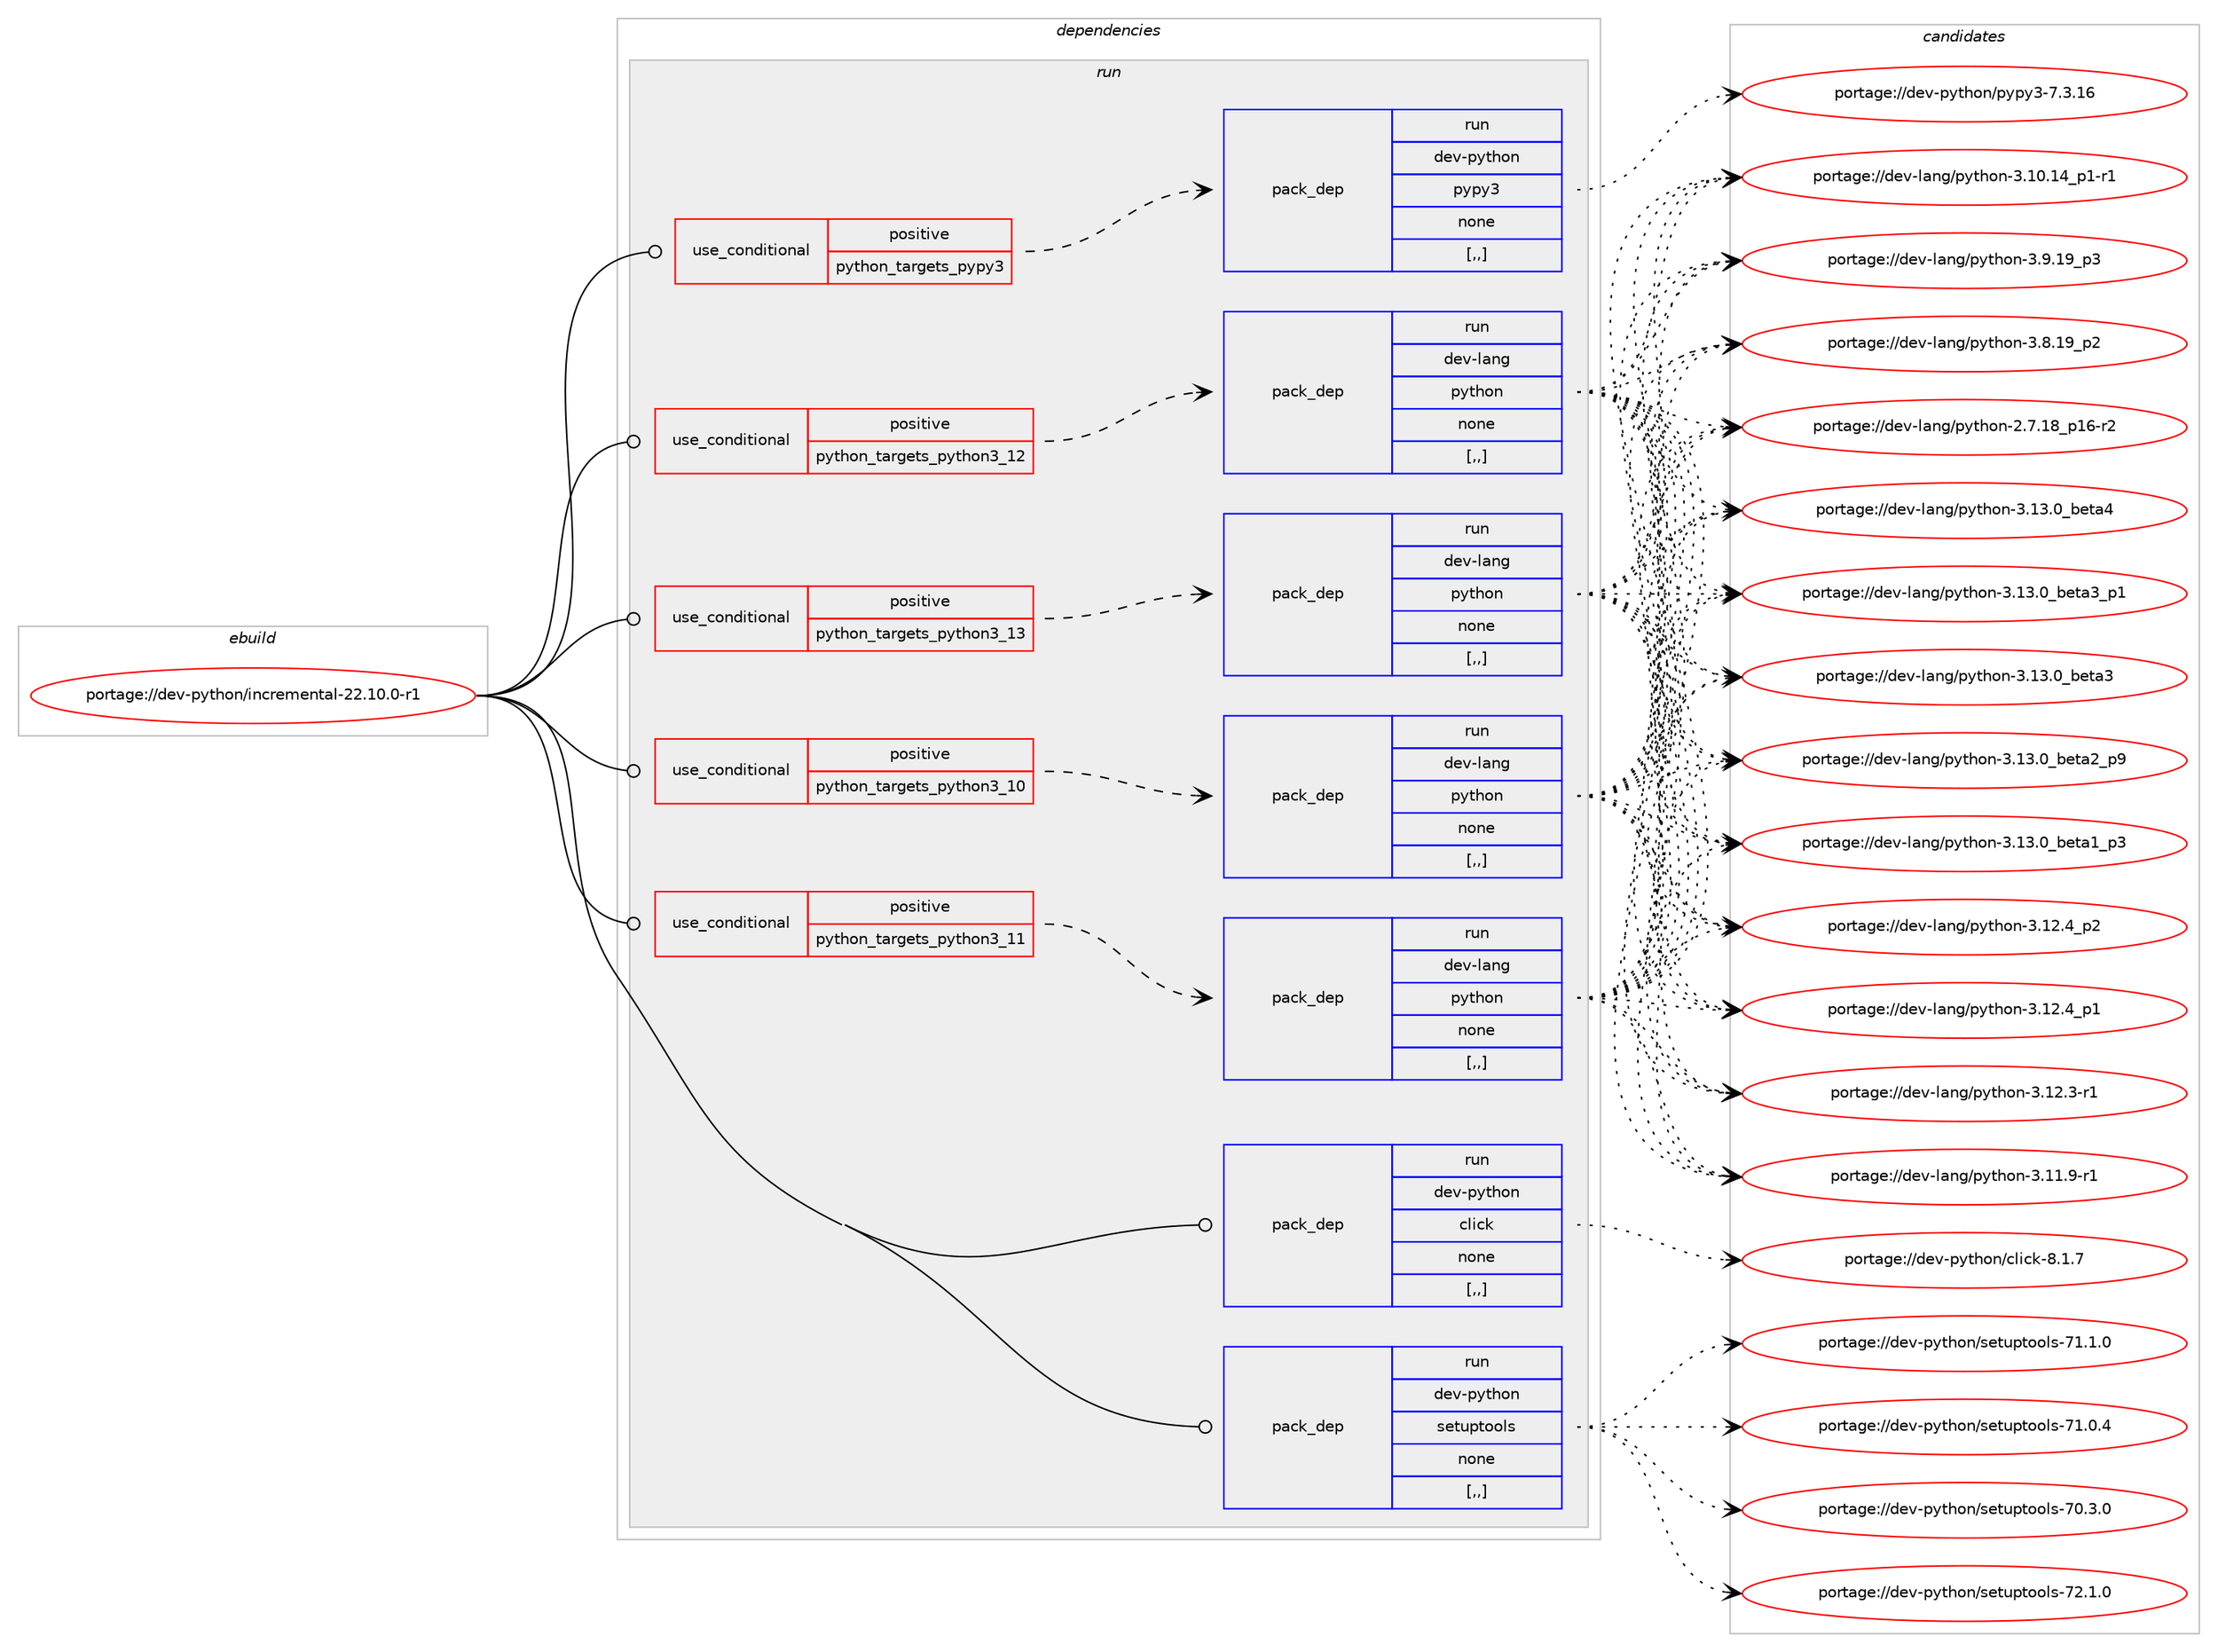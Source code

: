 digraph prolog {

# *************
# Graph options
# *************

newrank=true;
concentrate=true;
compound=true;
graph [rankdir=LR,fontname=Helvetica,fontsize=10,ranksep=1.5];#, ranksep=2.5, nodesep=0.2];
edge  [arrowhead=vee];
node  [fontname=Helvetica,fontsize=10];

# **********
# The ebuild
# **********

subgraph cluster_leftcol {
color=gray;
label=<<i>ebuild</i>>;
id [label="portage://dev-python/incremental-22.10.0-r1", color=red, width=4, href="../dev-python/incremental-22.10.0-r1.svg"];
}

# ****************
# The dependencies
# ****************

subgraph cluster_midcol {
color=gray;
label=<<i>dependencies</i>>;
subgraph cluster_compile {
fillcolor="#eeeeee";
style=filled;
label=<<i>compile</i>>;
}
subgraph cluster_compileandrun {
fillcolor="#eeeeee";
style=filled;
label=<<i>compile and run</i>>;
}
subgraph cluster_run {
fillcolor="#eeeeee";
style=filled;
label=<<i>run</i>>;
subgraph cond33651 {
dependency148499 [label=<<TABLE BORDER="0" CELLBORDER="1" CELLSPACING="0" CELLPADDING="4"><TR><TD ROWSPAN="3" CELLPADDING="10">use_conditional</TD></TR><TR><TD>positive</TD></TR><TR><TD>python_targets_pypy3</TD></TR></TABLE>>, shape=none, color=red];
subgraph pack113599 {
dependency148500 [label=<<TABLE BORDER="0" CELLBORDER="1" CELLSPACING="0" CELLPADDING="4" WIDTH="220"><TR><TD ROWSPAN="6" CELLPADDING="30">pack_dep</TD></TR><TR><TD WIDTH="110">run</TD></TR><TR><TD>dev-python</TD></TR><TR><TD>pypy3</TD></TR><TR><TD>none</TD></TR><TR><TD>[,,]</TD></TR></TABLE>>, shape=none, color=blue];
}
dependency148499:e -> dependency148500:w [weight=20,style="dashed",arrowhead="vee"];
}
id:e -> dependency148499:w [weight=20,style="solid",arrowhead="odot"];
subgraph cond33652 {
dependency148501 [label=<<TABLE BORDER="0" CELLBORDER="1" CELLSPACING="0" CELLPADDING="4"><TR><TD ROWSPAN="3" CELLPADDING="10">use_conditional</TD></TR><TR><TD>positive</TD></TR><TR><TD>python_targets_python3_10</TD></TR></TABLE>>, shape=none, color=red];
subgraph pack113600 {
dependency148502 [label=<<TABLE BORDER="0" CELLBORDER="1" CELLSPACING="0" CELLPADDING="4" WIDTH="220"><TR><TD ROWSPAN="6" CELLPADDING="30">pack_dep</TD></TR><TR><TD WIDTH="110">run</TD></TR><TR><TD>dev-lang</TD></TR><TR><TD>python</TD></TR><TR><TD>none</TD></TR><TR><TD>[,,]</TD></TR></TABLE>>, shape=none, color=blue];
}
dependency148501:e -> dependency148502:w [weight=20,style="dashed",arrowhead="vee"];
}
id:e -> dependency148501:w [weight=20,style="solid",arrowhead="odot"];
subgraph cond33653 {
dependency148503 [label=<<TABLE BORDER="0" CELLBORDER="1" CELLSPACING="0" CELLPADDING="4"><TR><TD ROWSPAN="3" CELLPADDING="10">use_conditional</TD></TR><TR><TD>positive</TD></TR><TR><TD>python_targets_python3_11</TD></TR></TABLE>>, shape=none, color=red];
subgraph pack113601 {
dependency148504 [label=<<TABLE BORDER="0" CELLBORDER="1" CELLSPACING="0" CELLPADDING="4" WIDTH="220"><TR><TD ROWSPAN="6" CELLPADDING="30">pack_dep</TD></TR><TR><TD WIDTH="110">run</TD></TR><TR><TD>dev-lang</TD></TR><TR><TD>python</TD></TR><TR><TD>none</TD></TR><TR><TD>[,,]</TD></TR></TABLE>>, shape=none, color=blue];
}
dependency148503:e -> dependency148504:w [weight=20,style="dashed",arrowhead="vee"];
}
id:e -> dependency148503:w [weight=20,style="solid",arrowhead="odot"];
subgraph cond33654 {
dependency148505 [label=<<TABLE BORDER="0" CELLBORDER="1" CELLSPACING="0" CELLPADDING="4"><TR><TD ROWSPAN="3" CELLPADDING="10">use_conditional</TD></TR><TR><TD>positive</TD></TR><TR><TD>python_targets_python3_12</TD></TR></TABLE>>, shape=none, color=red];
subgraph pack113602 {
dependency148506 [label=<<TABLE BORDER="0" CELLBORDER="1" CELLSPACING="0" CELLPADDING="4" WIDTH="220"><TR><TD ROWSPAN="6" CELLPADDING="30">pack_dep</TD></TR><TR><TD WIDTH="110">run</TD></TR><TR><TD>dev-lang</TD></TR><TR><TD>python</TD></TR><TR><TD>none</TD></TR><TR><TD>[,,]</TD></TR></TABLE>>, shape=none, color=blue];
}
dependency148505:e -> dependency148506:w [weight=20,style="dashed",arrowhead="vee"];
}
id:e -> dependency148505:w [weight=20,style="solid",arrowhead="odot"];
subgraph cond33655 {
dependency148507 [label=<<TABLE BORDER="0" CELLBORDER="1" CELLSPACING="0" CELLPADDING="4"><TR><TD ROWSPAN="3" CELLPADDING="10">use_conditional</TD></TR><TR><TD>positive</TD></TR><TR><TD>python_targets_python3_13</TD></TR></TABLE>>, shape=none, color=red];
subgraph pack113603 {
dependency148508 [label=<<TABLE BORDER="0" CELLBORDER="1" CELLSPACING="0" CELLPADDING="4" WIDTH="220"><TR><TD ROWSPAN="6" CELLPADDING="30">pack_dep</TD></TR><TR><TD WIDTH="110">run</TD></TR><TR><TD>dev-lang</TD></TR><TR><TD>python</TD></TR><TR><TD>none</TD></TR><TR><TD>[,,]</TD></TR></TABLE>>, shape=none, color=blue];
}
dependency148507:e -> dependency148508:w [weight=20,style="dashed",arrowhead="vee"];
}
id:e -> dependency148507:w [weight=20,style="solid",arrowhead="odot"];
subgraph pack113604 {
dependency148509 [label=<<TABLE BORDER="0" CELLBORDER="1" CELLSPACING="0" CELLPADDING="4" WIDTH="220"><TR><TD ROWSPAN="6" CELLPADDING="30">pack_dep</TD></TR><TR><TD WIDTH="110">run</TD></TR><TR><TD>dev-python</TD></TR><TR><TD>click</TD></TR><TR><TD>none</TD></TR><TR><TD>[,,]</TD></TR></TABLE>>, shape=none, color=blue];
}
id:e -> dependency148509:w [weight=20,style="solid",arrowhead="odot"];
subgraph pack113605 {
dependency148510 [label=<<TABLE BORDER="0" CELLBORDER="1" CELLSPACING="0" CELLPADDING="4" WIDTH="220"><TR><TD ROWSPAN="6" CELLPADDING="30">pack_dep</TD></TR><TR><TD WIDTH="110">run</TD></TR><TR><TD>dev-python</TD></TR><TR><TD>setuptools</TD></TR><TR><TD>none</TD></TR><TR><TD>[,,]</TD></TR></TABLE>>, shape=none, color=blue];
}
id:e -> dependency148510:w [weight=20,style="solid",arrowhead="odot"];
}
}

# **************
# The candidates
# **************

subgraph cluster_choices {
rank=same;
color=gray;
label=<<i>candidates</i>>;

subgraph choice113599 {
color=black;
nodesep=1;
choice10010111845112121116104111110471121211121215145554651464954 [label="portage://dev-python/pypy3-7.3.16", color=red, width=4,href="../dev-python/pypy3-7.3.16.svg"];
dependency148500:e -> choice10010111845112121116104111110471121211121215145554651464954:w [style=dotted,weight="100"];
}
subgraph choice113600 {
color=black;
nodesep=1;
choice1001011184510897110103471121211161041111104551464951464895981011169752 [label="portage://dev-lang/python-3.13.0_beta4", color=red, width=4,href="../dev-lang/python-3.13.0_beta4.svg"];
choice10010111845108971101034711212111610411111045514649514648959810111697519511249 [label="portage://dev-lang/python-3.13.0_beta3_p1", color=red, width=4,href="../dev-lang/python-3.13.0_beta3_p1.svg"];
choice1001011184510897110103471121211161041111104551464951464895981011169751 [label="portage://dev-lang/python-3.13.0_beta3", color=red, width=4,href="../dev-lang/python-3.13.0_beta3.svg"];
choice10010111845108971101034711212111610411111045514649514648959810111697509511257 [label="portage://dev-lang/python-3.13.0_beta2_p9", color=red, width=4,href="../dev-lang/python-3.13.0_beta2_p9.svg"];
choice10010111845108971101034711212111610411111045514649514648959810111697499511251 [label="portage://dev-lang/python-3.13.0_beta1_p3", color=red, width=4,href="../dev-lang/python-3.13.0_beta1_p3.svg"];
choice100101118451089711010347112121116104111110455146495046529511250 [label="portage://dev-lang/python-3.12.4_p2", color=red, width=4,href="../dev-lang/python-3.12.4_p2.svg"];
choice100101118451089711010347112121116104111110455146495046529511249 [label="portage://dev-lang/python-3.12.4_p1", color=red, width=4,href="../dev-lang/python-3.12.4_p1.svg"];
choice100101118451089711010347112121116104111110455146495046514511449 [label="portage://dev-lang/python-3.12.3-r1", color=red, width=4,href="../dev-lang/python-3.12.3-r1.svg"];
choice100101118451089711010347112121116104111110455146494946574511449 [label="portage://dev-lang/python-3.11.9-r1", color=red, width=4,href="../dev-lang/python-3.11.9-r1.svg"];
choice100101118451089711010347112121116104111110455146494846495295112494511449 [label="portage://dev-lang/python-3.10.14_p1-r1", color=red, width=4,href="../dev-lang/python-3.10.14_p1-r1.svg"];
choice100101118451089711010347112121116104111110455146574649579511251 [label="portage://dev-lang/python-3.9.19_p3", color=red, width=4,href="../dev-lang/python-3.9.19_p3.svg"];
choice100101118451089711010347112121116104111110455146564649579511250 [label="portage://dev-lang/python-3.8.19_p2", color=red, width=4,href="../dev-lang/python-3.8.19_p2.svg"];
choice100101118451089711010347112121116104111110455046554649569511249544511450 [label="portage://dev-lang/python-2.7.18_p16-r2", color=red, width=4,href="../dev-lang/python-2.7.18_p16-r2.svg"];
dependency148502:e -> choice1001011184510897110103471121211161041111104551464951464895981011169752:w [style=dotted,weight="100"];
dependency148502:e -> choice10010111845108971101034711212111610411111045514649514648959810111697519511249:w [style=dotted,weight="100"];
dependency148502:e -> choice1001011184510897110103471121211161041111104551464951464895981011169751:w [style=dotted,weight="100"];
dependency148502:e -> choice10010111845108971101034711212111610411111045514649514648959810111697509511257:w [style=dotted,weight="100"];
dependency148502:e -> choice10010111845108971101034711212111610411111045514649514648959810111697499511251:w [style=dotted,weight="100"];
dependency148502:e -> choice100101118451089711010347112121116104111110455146495046529511250:w [style=dotted,weight="100"];
dependency148502:e -> choice100101118451089711010347112121116104111110455146495046529511249:w [style=dotted,weight="100"];
dependency148502:e -> choice100101118451089711010347112121116104111110455146495046514511449:w [style=dotted,weight="100"];
dependency148502:e -> choice100101118451089711010347112121116104111110455146494946574511449:w [style=dotted,weight="100"];
dependency148502:e -> choice100101118451089711010347112121116104111110455146494846495295112494511449:w [style=dotted,weight="100"];
dependency148502:e -> choice100101118451089711010347112121116104111110455146574649579511251:w [style=dotted,weight="100"];
dependency148502:e -> choice100101118451089711010347112121116104111110455146564649579511250:w [style=dotted,weight="100"];
dependency148502:e -> choice100101118451089711010347112121116104111110455046554649569511249544511450:w [style=dotted,weight="100"];
}
subgraph choice113601 {
color=black;
nodesep=1;
choice1001011184510897110103471121211161041111104551464951464895981011169752 [label="portage://dev-lang/python-3.13.0_beta4", color=red, width=4,href="../dev-lang/python-3.13.0_beta4.svg"];
choice10010111845108971101034711212111610411111045514649514648959810111697519511249 [label="portage://dev-lang/python-3.13.0_beta3_p1", color=red, width=4,href="../dev-lang/python-3.13.0_beta3_p1.svg"];
choice1001011184510897110103471121211161041111104551464951464895981011169751 [label="portage://dev-lang/python-3.13.0_beta3", color=red, width=4,href="../dev-lang/python-3.13.0_beta3.svg"];
choice10010111845108971101034711212111610411111045514649514648959810111697509511257 [label="portage://dev-lang/python-3.13.0_beta2_p9", color=red, width=4,href="../dev-lang/python-3.13.0_beta2_p9.svg"];
choice10010111845108971101034711212111610411111045514649514648959810111697499511251 [label="portage://dev-lang/python-3.13.0_beta1_p3", color=red, width=4,href="../dev-lang/python-3.13.0_beta1_p3.svg"];
choice100101118451089711010347112121116104111110455146495046529511250 [label="portage://dev-lang/python-3.12.4_p2", color=red, width=4,href="../dev-lang/python-3.12.4_p2.svg"];
choice100101118451089711010347112121116104111110455146495046529511249 [label="portage://dev-lang/python-3.12.4_p1", color=red, width=4,href="../dev-lang/python-3.12.4_p1.svg"];
choice100101118451089711010347112121116104111110455146495046514511449 [label="portage://dev-lang/python-3.12.3-r1", color=red, width=4,href="../dev-lang/python-3.12.3-r1.svg"];
choice100101118451089711010347112121116104111110455146494946574511449 [label="portage://dev-lang/python-3.11.9-r1", color=red, width=4,href="../dev-lang/python-3.11.9-r1.svg"];
choice100101118451089711010347112121116104111110455146494846495295112494511449 [label="portage://dev-lang/python-3.10.14_p1-r1", color=red, width=4,href="../dev-lang/python-3.10.14_p1-r1.svg"];
choice100101118451089711010347112121116104111110455146574649579511251 [label="portage://dev-lang/python-3.9.19_p3", color=red, width=4,href="../dev-lang/python-3.9.19_p3.svg"];
choice100101118451089711010347112121116104111110455146564649579511250 [label="portage://dev-lang/python-3.8.19_p2", color=red, width=4,href="../dev-lang/python-3.8.19_p2.svg"];
choice100101118451089711010347112121116104111110455046554649569511249544511450 [label="portage://dev-lang/python-2.7.18_p16-r2", color=red, width=4,href="../dev-lang/python-2.7.18_p16-r2.svg"];
dependency148504:e -> choice1001011184510897110103471121211161041111104551464951464895981011169752:w [style=dotted,weight="100"];
dependency148504:e -> choice10010111845108971101034711212111610411111045514649514648959810111697519511249:w [style=dotted,weight="100"];
dependency148504:e -> choice1001011184510897110103471121211161041111104551464951464895981011169751:w [style=dotted,weight="100"];
dependency148504:e -> choice10010111845108971101034711212111610411111045514649514648959810111697509511257:w [style=dotted,weight="100"];
dependency148504:e -> choice10010111845108971101034711212111610411111045514649514648959810111697499511251:w [style=dotted,weight="100"];
dependency148504:e -> choice100101118451089711010347112121116104111110455146495046529511250:w [style=dotted,weight="100"];
dependency148504:e -> choice100101118451089711010347112121116104111110455146495046529511249:w [style=dotted,weight="100"];
dependency148504:e -> choice100101118451089711010347112121116104111110455146495046514511449:w [style=dotted,weight="100"];
dependency148504:e -> choice100101118451089711010347112121116104111110455146494946574511449:w [style=dotted,weight="100"];
dependency148504:e -> choice100101118451089711010347112121116104111110455146494846495295112494511449:w [style=dotted,weight="100"];
dependency148504:e -> choice100101118451089711010347112121116104111110455146574649579511251:w [style=dotted,weight="100"];
dependency148504:e -> choice100101118451089711010347112121116104111110455146564649579511250:w [style=dotted,weight="100"];
dependency148504:e -> choice100101118451089711010347112121116104111110455046554649569511249544511450:w [style=dotted,weight="100"];
}
subgraph choice113602 {
color=black;
nodesep=1;
choice1001011184510897110103471121211161041111104551464951464895981011169752 [label="portage://dev-lang/python-3.13.0_beta4", color=red, width=4,href="../dev-lang/python-3.13.0_beta4.svg"];
choice10010111845108971101034711212111610411111045514649514648959810111697519511249 [label="portage://dev-lang/python-3.13.0_beta3_p1", color=red, width=4,href="../dev-lang/python-3.13.0_beta3_p1.svg"];
choice1001011184510897110103471121211161041111104551464951464895981011169751 [label="portage://dev-lang/python-3.13.0_beta3", color=red, width=4,href="../dev-lang/python-3.13.0_beta3.svg"];
choice10010111845108971101034711212111610411111045514649514648959810111697509511257 [label="portage://dev-lang/python-3.13.0_beta2_p9", color=red, width=4,href="../dev-lang/python-3.13.0_beta2_p9.svg"];
choice10010111845108971101034711212111610411111045514649514648959810111697499511251 [label="portage://dev-lang/python-3.13.0_beta1_p3", color=red, width=4,href="../dev-lang/python-3.13.0_beta1_p3.svg"];
choice100101118451089711010347112121116104111110455146495046529511250 [label="portage://dev-lang/python-3.12.4_p2", color=red, width=4,href="../dev-lang/python-3.12.4_p2.svg"];
choice100101118451089711010347112121116104111110455146495046529511249 [label="portage://dev-lang/python-3.12.4_p1", color=red, width=4,href="../dev-lang/python-3.12.4_p1.svg"];
choice100101118451089711010347112121116104111110455146495046514511449 [label="portage://dev-lang/python-3.12.3-r1", color=red, width=4,href="../dev-lang/python-3.12.3-r1.svg"];
choice100101118451089711010347112121116104111110455146494946574511449 [label="portage://dev-lang/python-3.11.9-r1", color=red, width=4,href="../dev-lang/python-3.11.9-r1.svg"];
choice100101118451089711010347112121116104111110455146494846495295112494511449 [label="portage://dev-lang/python-3.10.14_p1-r1", color=red, width=4,href="../dev-lang/python-3.10.14_p1-r1.svg"];
choice100101118451089711010347112121116104111110455146574649579511251 [label="portage://dev-lang/python-3.9.19_p3", color=red, width=4,href="../dev-lang/python-3.9.19_p3.svg"];
choice100101118451089711010347112121116104111110455146564649579511250 [label="portage://dev-lang/python-3.8.19_p2", color=red, width=4,href="../dev-lang/python-3.8.19_p2.svg"];
choice100101118451089711010347112121116104111110455046554649569511249544511450 [label="portage://dev-lang/python-2.7.18_p16-r2", color=red, width=4,href="../dev-lang/python-2.7.18_p16-r2.svg"];
dependency148506:e -> choice1001011184510897110103471121211161041111104551464951464895981011169752:w [style=dotted,weight="100"];
dependency148506:e -> choice10010111845108971101034711212111610411111045514649514648959810111697519511249:w [style=dotted,weight="100"];
dependency148506:e -> choice1001011184510897110103471121211161041111104551464951464895981011169751:w [style=dotted,weight="100"];
dependency148506:e -> choice10010111845108971101034711212111610411111045514649514648959810111697509511257:w [style=dotted,weight="100"];
dependency148506:e -> choice10010111845108971101034711212111610411111045514649514648959810111697499511251:w [style=dotted,weight="100"];
dependency148506:e -> choice100101118451089711010347112121116104111110455146495046529511250:w [style=dotted,weight="100"];
dependency148506:e -> choice100101118451089711010347112121116104111110455146495046529511249:w [style=dotted,weight="100"];
dependency148506:e -> choice100101118451089711010347112121116104111110455146495046514511449:w [style=dotted,weight="100"];
dependency148506:e -> choice100101118451089711010347112121116104111110455146494946574511449:w [style=dotted,weight="100"];
dependency148506:e -> choice100101118451089711010347112121116104111110455146494846495295112494511449:w [style=dotted,weight="100"];
dependency148506:e -> choice100101118451089711010347112121116104111110455146574649579511251:w [style=dotted,weight="100"];
dependency148506:e -> choice100101118451089711010347112121116104111110455146564649579511250:w [style=dotted,weight="100"];
dependency148506:e -> choice100101118451089711010347112121116104111110455046554649569511249544511450:w [style=dotted,weight="100"];
}
subgraph choice113603 {
color=black;
nodesep=1;
choice1001011184510897110103471121211161041111104551464951464895981011169752 [label="portage://dev-lang/python-3.13.0_beta4", color=red, width=4,href="../dev-lang/python-3.13.0_beta4.svg"];
choice10010111845108971101034711212111610411111045514649514648959810111697519511249 [label="portage://dev-lang/python-3.13.0_beta3_p1", color=red, width=4,href="../dev-lang/python-3.13.0_beta3_p1.svg"];
choice1001011184510897110103471121211161041111104551464951464895981011169751 [label="portage://dev-lang/python-3.13.0_beta3", color=red, width=4,href="../dev-lang/python-3.13.0_beta3.svg"];
choice10010111845108971101034711212111610411111045514649514648959810111697509511257 [label="portage://dev-lang/python-3.13.0_beta2_p9", color=red, width=4,href="../dev-lang/python-3.13.0_beta2_p9.svg"];
choice10010111845108971101034711212111610411111045514649514648959810111697499511251 [label="portage://dev-lang/python-3.13.0_beta1_p3", color=red, width=4,href="../dev-lang/python-3.13.0_beta1_p3.svg"];
choice100101118451089711010347112121116104111110455146495046529511250 [label="portage://dev-lang/python-3.12.4_p2", color=red, width=4,href="../dev-lang/python-3.12.4_p2.svg"];
choice100101118451089711010347112121116104111110455146495046529511249 [label="portage://dev-lang/python-3.12.4_p1", color=red, width=4,href="../dev-lang/python-3.12.4_p1.svg"];
choice100101118451089711010347112121116104111110455146495046514511449 [label="portage://dev-lang/python-3.12.3-r1", color=red, width=4,href="../dev-lang/python-3.12.3-r1.svg"];
choice100101118451089711010347112121116104111110455146494946574511449 [label="portage://dev-lang/python-3.11.9-r1", color=red, width=4,href="../dev-lang/python-3.11.9-r1.svg"];
choice100101118451089711010347112121116104111110455146494846495295112494511449 [label="portage://dev-lang/python-3.10.14_p1-r1", color=red, width=4,href="../dev-lang/python-3.10.14_p1-r1.svg"];
choice100101118451089711010347112121116104111110455146574649579511251 [label="portage://dev-lang/python-3.9.19_p3", color=red, width=4,href="../dev-lang/python-3.9.19_p3.svg"];
choice100101118451089711010347112121116104111110455146564649579511250 [label="portage://dev-lang/python-3.8.19_p2", color=red, width=4,href="../dev-lang/python-3.8.19_p2.svg"];
choice100101118451089711010347112121116104111110455046554649569511249544511450 [label="portage://dev-lang/python-2.7.18_p16-r2", color=red, width=4,href="../dev-lang/python-2.7.18_p16-r2.svg"];
dependency148508:e -> choice1001011184510897110103471121211161041111104551464951464895981011169752:w [style=dotted,weight="100"];
dependency148508:e -> choice10010111845108971101034711212111610411111045514649514648959810111697519511249:w [style=dotted,weight="100"];
dependency148508:e -> choice1001011184510897110103471121211161041111104551464951464895981011169751:w [style=dotted,weight="100"];
dependency148508:e -> choice10010111845108971101034711212111610411111045514649514648959810111697509511257:w [style=dotted,weight="100"];
dependency148508:e -> choice10010111845108971101034711212111610411111045514649514648959810111697499511251:w [style=dotted,weight="100"];
dependency148508:e -> choice100101118451089711010347112121116104111110455146495046529511250:w [style=dotted,weight="100"];
dependency148508:e -> choice100101118451089711010347112121116104111110455146495046529511249:w [style=dotted,weight="100"];
dependency148508:e -> choice100101118451089711010347112121116104111110455146495046514511449:w [style=dotted,weight="100"];
dependency148508:e -> choice100101118451089711010347112121116104111110455146494946574511449:w [style=dotted,weight="100"];
dependency148508:e -> choice100101118451089711010347112121116104111110455146494846495295112494511449:w [style=dotted,weight="100"];
dependency148508:e -> choice100101118451089711010347112121116104111110455146574649579511251:w [style=dotted,weight="100"];
dependency148508:e -> choice100101118451089711010347112121116104111110455146564649579511250:w [style=dotted,weight="100"];
dependency148508:e -> choice100101118451089711010347112121116104111110455046554649569511249544511450:w [style=dotted,weight="100"];
}
subgraph choice113604 {
color=black;
nodesep=1;
choice10010111845112121116104111110479910810599107455646494655 [label="portage://dev-python/click-8.1.7", color=red, width=4,href="../dev-python/click-8.1.7.svg"];
dependency148509:e -> choice10010111845112121116104111110479910810599107455646494655:w [style=dotted,weight="100"];
}
subgraph choice113605 {
color=black;
nodesep=1;
choice100101118451121211161041111104711510111611711211611111110811545555046494648 [label="portage://dev-python/setuptools-72.1.0", color=red, width=4,href="../dev-python/setuptools-72.1.0.svg"];
choice100101118451121211161041111104711510111611711211611111110811545554946494648 [label="portage://dev-python/setuptools-71.1.0", color=red, width=4,href="../dev-python/setuptools-71.1.0.svg"];
choice100101118451121211161041111104711510111611711211611111110811545554946484652 [label="portage://dev-python/setuptools-71.0.4", color=red, width=4,href="../dev-python/setuptools-71.0.4.svg"];
choice100101118451121211161041111104711510111611711211611111110811545554846514648 [label="portage://dev-python/setuptools-70.3.0", color=red, width=4,href="../dev-python/setuptools-70.3.0.svg"];
dependency148510:e -> choice100101118451121211161041111104711510111611711211611111110811545555046494648:w [style=dotted,weight="100"];
dependency148510:e -> choice100101118451121211161041111104711510111611711211611111110811545554946494648:w [style=dotted,weight="100"];
dependency148510:e -> choice100101118451121211161041111104711510111611711211611111110811545554946484652:w [style=dotted,weight="100"];
dependency148510:e -> choice100101118451121211161041111104711510111611711211611111110811545554846514648:w [style=dotted,weight="100"];
}
}

}
